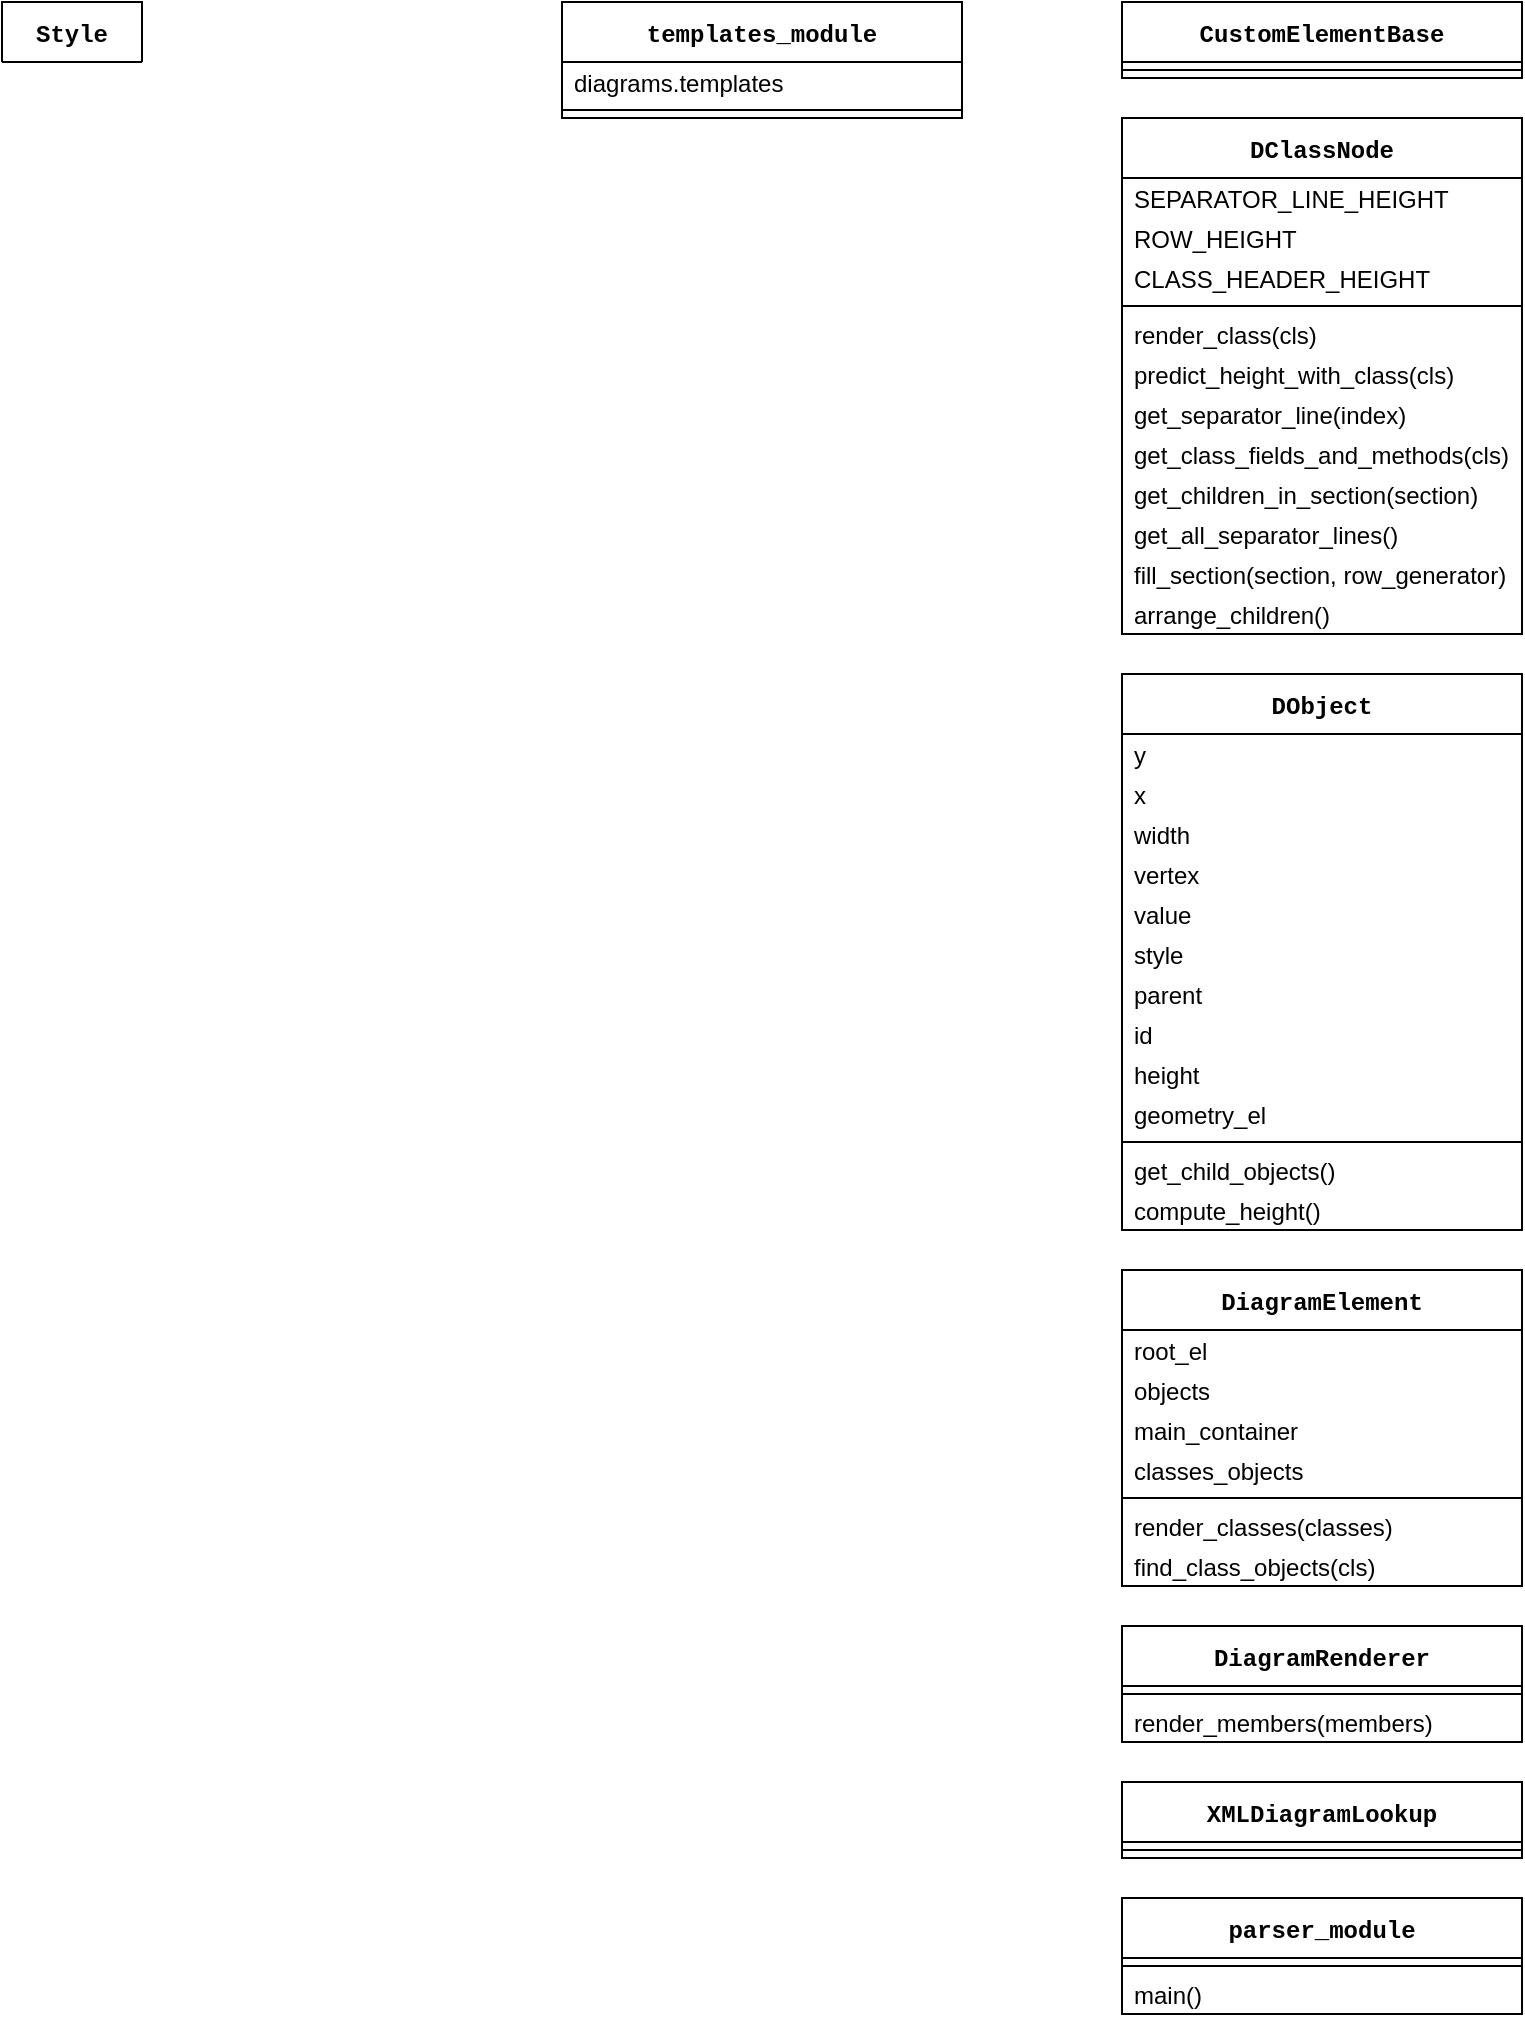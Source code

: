 <mxfile compressed="false">
    <diagram name="Page-1" id="0">
        <mxGraphModel dx="784" dy="430" grid="1" gridSize="10" guides="1" tooltips="1" connect="1" arrows="1" fold="1" page="1" pageScale="1" pageWidth="827" pageHeight="1169" math="0" shadow="0">
            <root>
                <mxCell id="0"/>
                <mxCell id="1" parent="0"/>
                <mxCell id="style_class_node" value="Style" style="swimlane;fontStyle=1;align=center;verticalAlign=middle;childLayout=stackLayout;horizontal=1;startSize=30.0;horizontalStack=0;resizeParent=1;resizeLast=0;collapsible=1;marginBottom=0;rounded=0;shadow=0;strokeWidth=1;fontFamily=Courier New;fillColor=none;" parent="1" vertex="1" collapsed="1">
                    <mxGeometry width="70" height="30" as="geometry">
                        <mxRectangle width="200" height="2458" as="alternateBounds"/>
                    </mxGeometry>
                </mxCell>
                <mxCell id="style_class_node_property_whiteSpace" value="whiteSpace" style="text;strokeColor=none;fillColor=none;align=left;verticalAlign=middle;spacingLeft=4;spacingRight=4;overflow=hidden;rotatable=0;points=[[0,0.5],[1,0.5]];portConstraint=eastwest;" parent="style_class_node" vertex="1">
                    <mxGeometry y="30" width="70" height="20" as="geometry"/>
                </mxCell>
                <mxCell id="style_class_node_property_verticalLabelPosition" value="verticalLabelPosition" style="text;strokeColor=none;fillColor=none;align=left;verticalAlign=middle;spacingLeft=4;spacingRight=4;overflow=hidden;rotatable=0;points=[[0,0.5],[1,0.5]];portConstraint=eastwest;" parent="style_class_node" vertex="1">
                    <mxGeometry y="50" width="70" height="20" as="geometry"/>
                </mxCell>
                <mxCell id="style_class_node_property_verticalAlign" value="verticalAlign" style="text;strokeColor=none;fillColor=none;align=left;verticalAlign=middle;spacingLeft=4;spacingRight=4;overflow=hidden;rotatable=0;points=[[0,0.5],[1,0.5]];portConstraint=eastwest;" parent="style_class_node" vertex="1">
                    <mxGeometry y="70" width="70" height="20" as="geometry"/>
                </mxCell>
                <mxCell id="style_class_node_property_textOpacity" value="textOpacity" style="text;strokeColor=none;fillColor=none;align=left;verticalAlign=middle;spacingLeft=4;spacingRight=4;overflow=hidden;rotatable=0;points=[[0,0.5],[1,0.5]];portConstraint=eastwest;" parent="style_class_node" vertex="1">
                    <mxGeometry y="90" width="70" height="20" as="geometry"/>
                </mxCell>
                <mxCell id="style_class_node_property_textDirection" value="textDirection" style="text;strokeColor=none;fillColor=none;align=left;verticalAlign=middle;spacingLeft=4;spacingRight=4;overflow=hidden;rotatable=0;points=[[0,0.5],[1,0.5]];portConstraint=eastwest;" parent="style_class_node" vertex="1">
                    <mxGeometry y="110" width="70" height="20" as="geometry"/>
                </mxCell>
                <mxCell id="style_class_node_property_targetPortConstraint" value="targetPortConstraint" style="text;strokeColor=none;fillColor=none;align=left;verticalAlign=middle;spacingLeft=4;spacingRight=4;overflow=hidden;rotatable=0;points=[[0,0.5],[1,0.5]];portConstraint=eastwest;" parent="style_class_node" vertex="1">
                    <mxGeometry y="130" width="70" height="20" as="geometry"/>
                </mxCell>
                <mxCell id="style_class_node_property_targetPort" value="targetPort" style="text;strokeColor=none;fillColor=none;align=left;verticalAlign=middle;spacingLeft=4;spacingRight=4;overflow=hidden;rotatable=0;points=[[0,0.5],[1,0.5]];portConstraint=eastwest;" parent="style_class_node" vertex="1">
                    <mxGeometry y="150" width="70" height="20" as="geometry"/>
                </mxCell>
                <mxCell id="style_class_node_property_targetPerimeterSpacing" value="targetPerimeterSpacing" style="text;strokeColor=none;fillColor=none;align=left;verticalAlign=middle;spacingLeft=4;spacingRight=4;overflow=hidden;rotatable=0;points=[[0,0.5],[1,0.5]];portConstraint=eastwest;" parent="style_class_node" vertex="1">
                    <mxGeometry y="170" width="70" height="20" as="geometry"/>
                </mxCell>
                <mxCell id="style_class_node_property_targetJettySize" value="targetJettySize" style="text;strokeColor=none;fillColor=none;align=left;verticalAlign=middle;spacingLeft=4;spacingRight=4;overflow=hidden;rotatable=0;points=[[0,0.5],[1,0.5]];portConstraint=eastwest;" parent="style_class_node" vertex="1">
                    <mxGeometry y="190" width="70" height="20" as="geometry"/>
                </mxCell>
                <mxCell id="style_class_node_property_swimlaneLine" value="swimlaneLine" style="text;strokeColor=none;fillColor=none;align=left;verticalAlign=middle;spacingLeft=4;spacingRight=4;overflow=hidden;rotatable=0;points=[[0,0.5],[1,0.5]];portConstraint=eastwest;" parent="style_class_node" vertex="1">
                    <mxGeometry y="210" width="70" height="20" as="geometry"/>
                </mxCell>
                <mxCell id="style_class_node_property_swimlaneFillColor" value="swimlaneFillColor" style="text;strokeColor=none;fillColor=none;align=left;verticalAlign=middle;spacingLeft=4;spacingRight=4;overflow=hidden;rotatable=0;points=[[0,0.5],[1,0.5]];portConstraint=eastwest;" parent="style_class_node" vertex="1">
                    <mxGeometry y="230" width="70" height="20" as="geometry"/>
                </mxCell>
                <mxCell id="style_class_node_property_style_table" value="style_table" style="text;strokeColor=none;fillColor=none;align=left;verticalAlign=middle;spacingLeft=4;spacingRight=4;overflow=hidden;rotatable=0;points=[[0,0.5],[1,0.5]];portConstraint=eastwest;" parent="style_class_node" vertex="1">
                    <mxGeometry y="250" width="70" height="20" as="geometry"/>
                </mxCell>
                <mxCell id="style_class_node_property_strokeWidth" value="strokeWidth" style="text;strokeColor=none;fillColor=none;align=left;verticalAlign=middle;spacingLeft=4;spacingRight=4;overflow=hidden;rotatable=0;points=[[0,0.5],[1,0.5]];portConstraint=eastwest;" parent="style_class_node" vertex="1">
                    <mxGeometry y="270" width="70" height="20" as="geometry"/>
                </mxCell>
                <mxCell id="style_class_node_property_strokeOpacity" value="strokeOpacity" style="text;strokeColor=none;fillColor=none;align=left;verticalAlign=middle;spacingLeft=4;spacingRight=4;overflow=hidden;rotatable=0;points=[[0,0.5],[1,0.5]];portConstraint=eastwest;" parent="style_class_node" vertex="1">
                    <mxGeometry y="290" width="70" height="20" as="geometry"/>
                </mxCell>
                <mxCell id="style_class_node_property_strokeColor" value="strokeColor" style="text;strokeColor=none;fillColor=none;align=left;verticalAlign=middle;spacingLeft=4;spacingRight=4;overflow=hidden;rotatable=0;points=[[0,0.5],[1,0.5]];portConstraint=eastwest;" parent="style_class_node" vertex="1">
                    <mxGeometry y="310" width="70" height="20" as="geometry"/>
                </mxCell>
                <mxCell id="style_class_node_property_startSize" value="startSize" style="text;strokeColor=none;fillColor=none;align=left;verticalAlign=middle;spacingLeft=4;spacingRight=4;overflow=hidden;rotatable=0;points=[[0,0.5],[1,0.5]];portConstraint=eastwest;" parent="style_class_node" vertex="1">
                    <mxGeometry y="330" width="70" height="20" as="geometry"/>
                </mxCell>
                <mxCell id="style_class_node_property_startFill" value="startFill" style="text;strokeColor=none;fillColor=none;align=left;verticalAlign=middle;spacingLeft=4;spacingRight=4;overflow=hidden;rotatable=0;points=[[0,0.5],[1,0.5]];portConstraint=eastwest;" parent="style_class_node" vertex="1">
                    <mxGeometry y="350" width="70" height="20" as="geometry"/>
                </mxCell>
                <mxCell id="style_class_node_property_startArrow" value="startArrow" style="text;strokeColor=none;fillColor=none;align=left;verticalAlign=middle;spacingLeft=4;spacingRight=4;overflow=hidden;rotatable=0;points=[[0,0.5],[1,0.5]];portConstraint=eastwest;" parent="style_class_node" vertex="1">
                    <mxGeometry y="370" width="70" height="20" as="geometry"/>
                </mxCell>
                <mxCell id="style_class_node_property_spacingTop" value="spacingTop" style="text;strokeColor=none;fillColor=none;align=left;verticalAlign=middle;spacingLeft=4;spacingRight=4;overflow=hidden;rotatable=0;points=[[0,0.5],[1,0.5]];portConstraint=eastwest;" parent="style_class_node" vertex="1">
                    <mxGeometry y="390" width="70" height="20" as="geometry"/>
                </mxCell>
                <mxCell id="style_class_node_property_spacingRight" value="spacingRight" style="text;strokeColor=none;fillColor=none;align=left;verticalAlign=middle;spacingLeft=4;spacingRight=4;overflow=hidden;rotatable=0;points=[[0,0.5],[1,0.5]];portConstraint=eastwest;" parent="style_class_node" vertex="1">
                    <mxGeometry y="410" width="70" height="20" as="geometry"/>
                </mxCell>
                <mxCell id="style_class_node_property_spacingLeft" value="spacingLeft" style="text;strokeColor=none;fillColor=none;align=left;verticalAlign=middle;spacingLeft=4;spacingRight=4;overflow=hidden;rotatable=0;points=[[0,0.5],[1,0.5]];portConstraint=eastwest;" parent="style_class_node" vertex="1">
                    <mxGeometry y="430" width="70" height="20" as="geometry"/>
                </mxCell>
                <mxCell id="style_class_node_property_spacingBottom" value="spacingBottom" style="text;strokeColor=none;fillColor=none;align=left;verticalAlign=middle;spacingLeft=4;spacingRight=4;overflow=hidden;rotatable=0;points=[[0,0.5],[1,0.5]];portConstraint=eastwest;" parent="style_class_node" vertex="1">
                    <mxGeometry y="450" width="70" height="20" as="geometry"/>
                </mxCell>
                <mxCell id="style_class_node_property_spacing" value="spacing" style="text;strokeColor=none;fillColor=none;align=left;verticalAlign=middle;spacingLeft=4;spacingRight=4;overflow=hidden;rotatable=0;points=[[0,0.5],[1,0.5]];portConstraint=eastwest;" parent="style_class_node" vertex="1">
                    <mxGeometry y="470" width="70" height="20" as="geometry"/>
                </mxCell>
                <mxCell id="style_class_node_property_sourcePortConstraint" value="sourcePortConstraint" style="text;strokeColor=none;fillColor=none;align=left;verticalAlign=middle;spacingLeft=4;spacingRight=4;overflow=hidden;rotatable=0;points=[[0,0.5],[1,0.5]];portConstraint=eastwest;" parent="style_class_node" vertex="1">
                    <mxGeometry y="490" width="70" height="20" as="geometry"/>
                </mxCell>
                <mxCell id="style_class_node_property_sourcePort" value="sourcePort" style="text;strokeColor=none;fillColor=none;align=left;verticalAlign=middle;spacingLeft=4;spacingRight=4;overflow=hidden;rotatable=0;points=[[0,0.5],[1,0.5]];portConstraint=eastwest;" parent="style_class_node" vertex="1">
                    <mxGeometry y="510" width="70" height="20" as="geometry"/>
                </mxCell>
                <mxCell id="style_class_node_property_sourcePerimeterSpacing" value="sourcePerimeterSpacing" style="text;strokeColor=none;fillColor=none;align=left;verticalAlign=middle;spacingLeft=4;spacingRight=4;overflow=hidden;rotatable=0;points=[[0,0.5],[1,0.5]];portConstraint=eastwest;" parent="style_class_node" vertex="1">
                    <mxGeometry y="530" width="70" height="20" as="geometry"/>
                </mxCell>
                <mxCell id="style_class_node_property_sourceJettySize" value="sourceJettySize" style="text;strokeColor=none;fillColor=none;align=left;verticalAlign=middle;spacingLeft=4;spacingRight=4;overflow=hidden;rotatable=0;points=[[0,0.5],[1,0.5]];portConstraint=eastwest;" parent="style_class_node" vertex="1">
                    <mxGeometry y="550" width="70" height="20" as="geometry"/>
                </mxCell>
                <mxCell id="style_class_node_property_shape" value="shape" style="text;strokeColor=none;fillColor=none;align=left;verticalAlign=middle;spacingLeft=4;spacingRight=4;overflow=hidden;rotatable=0;points=[[0,0.5],[1,0.5]];portConstraint=eastwest;" parent="style_class_node" vertex="1">
                    <mxGeometry y="570" width="70" height="20" as="geometry"/>
                </mxCell>
                <mxCell id="style_class_node_property_shadow" value="shadow" style="text;strokeColor=none;fillColor=none;align=left;verticalAlign=middle;spacingLeft=4;spacingRight=4;overflow=hidden;rotatable=0;points=[[0,0.5],[1,0.5]];portConstraint=eastwest;" parent="style_class_node" vertex="1">
                    <mxGeometry y="590" width="70" height="20" as="geometry"/>
                </mxCell>
                <mxCell id="style_class_node_property_separatorColor" value="separatorColor" style="text;strokeColor=none;fillColor=none;align=left;verticalAlign=middle;spacingLeft=4;spacingRight=4;overflow=hidden;rotatable=0;points=[[0,0.5],[1,0.5]];portConstraint=eastwest;" parent="style_class_node" vertex="1">
                    <mxGeometry y="610" width="70" height="20" as="geometry"/>
                </mxCell>
                <mxCell id="style_class_node_property_segment" value="segment" style="text;strokeColor=none;fillColor=none;align=left;verticalAlign=middle;spacingLeft=4;spacingRight=4;overflow=hidden;rotatable=0;points=[[0,0.5],[1,0.5]];portConstraint=eastwest;" parent="style_class_node" vertex="1">
                    <mxGeometry y="630" width="70" height="20" as="geometry"/>
                </mxCell>
                <mxCell id="style_class_node_property_routingCenterY" value="routingCenterY" style="text;strokeColor=none;fillColor=none;align=left;verticalAlign=middle;spacingLeft=4;spacingRight=4;overflow=hidden;rotatable=0;points=[[0,0.5],[1,0.5]];portConstraint=eastwest;" parent="style_class_node" vertex="1">
                    <mxGeometry y="650" width="70" height="20" as="geometry"/>
                </mxCell>
                <mxCell id="style_class_node_property_routingCenterX" value="routingCenterX" style="text;strokeColor=none;fillColor=none;align=left;verticalAlign=middle;spacingLeft=4;spacingRight=4;overflow=hidden;rotatable=0;points=[[0,0.5],[1,0.5]];portConstraint=eastwest;" parent="style_class_node" vertex="1">
                    <mxGeometry y="670" width="70" height="20" as="geometry"/>
                </mxCell>
                <mxCell id="style_class_node_property_rounded" value="rounded" style="text;strokeColor=none;fillColor=none;align=left;verticalAlign=middle;spacingLeft=4;spacingRight=4;overflow=hidden;rotatable=0;points=[[0,0.5],[1,0.5]];portConstraint=eastwest;" parent="style_class_node" vertex="1">
                    <mxGeometry y="690" width="70" height="20" as="geometry"/>
                </mxCell>
                <mxCell id="style_class_node_property_rotation" value="rotation" style="text;strokeColor=none;fillColor=none;align=left;verticalAlign=middle;spacingLeft=4;spacingRight=4;overflow=hidden;rotatable=0;points=[[0,0.5],[1,0.5]];portConstraint=eastwest;" parent="style_class_node" vertex="1">
                    <mxGeometry y="710" width="70" height="20" as="geometry"/>
                </mxCell>
                <mxCell id="style_class_node_property_rotatable" value="rotatable" style="text;strokeColor=none;fillColor=none;align=left;verticalAlign=middle;spacingLeft=4;spacingRight=4;overflow=hidden;rotatable=0;points=[[0,0.5],[1,0.5]];portConstraint=eastwest;" parent="style_class_node" vertex="1">
                    <mxGeometry y="730" width="70" height="20" as="geometry"/>
                </mxCell>
                <mxCell id="style_class_node_property_resizeWidth" value="resizeWidth" style="text;strokeColor=none;fillColor=none;align=left;verticalAlign=middle;spacingLeft=4;spacingRight=4;overflow=hidden;rotatable=0;points=[[0,0.5],[1,0.5]];portConstraint=eastwest;" parent="style_class_node" vertex="1">
                    <mxGeometry y="750" width="70" height="20" as="geometry"/>
                </mxCell>
                <mxCell id="style_class_node_property_resizeHeight" value="resizeHeight" style="text;strokeColor=none;fillColor=none;align=left;verticalAlign=middle;spacingLeft=4;spacingRight=4;overflow=hidden;rotatable=0;points=[[0,0.5],[1,0.5]];portConstraint=eastwest;" parent="style_class_node" vertex="1">
                    <mxGeometry y="770" width="70" height="20" as="geometry"/>
                </mxCell>
                <mxCell id="style_class_node_property_resizable" value="resizable" style="text;strokeColor=none;fillColor=none;align=left;verticalAlign=middle;spacingLeft=4;spacingRight=4;overflow=hidden;rotatable=0;points=[[0,0.5],[1,0.5]];portConstraint=eastwest;" parent="style_class_node" vertex="1">
                    <mxGeometry y="790" width="70" height="20" as="geometry"/>
                </mxCell>
                <mxCell id="style_class_node_property_portConstraintRotation" value="portConstraintRotation" style="text;strokeColor=none;fillColor=none;align=left;verticalAlign=middle;spacingLeft=4;spacingRight=4;overflow=hidden;rotatable=0;points=[[0,0.5],[1,0.5]];portConstraint=eastwest;" parent="style_class_node" vertex="1">
                    <mxGeometry y="810" width="70" height="20" as="geometry"/>
                </mxCell>
                <mxCell id="style_class_node_property_portConstraint" value="portConstraint" style="text;strokeColor=none;fillColor=none;align=left;verticalAlign=middle;spacingLeft=4;spacingRight=4;overflow=hidden;rotatable=0;points=[[0,0.5],[1,0.5]];portConstraint=eastwest;" parent="style_class_node" vertex="1">
                    <mxGeometry y="830" width="70" height="20" as="geometry"/>
                </mxCell>
                <mxCell id="style_class_node_property_pointerEvents" value="pointerEvents" style="text;strokeColor=none;fillColor=none;align=left;verticalAlign=middle;spacingLeft=4;spacingRight=4;overflow=hidden;rotatable=0;points=[[0,0.5],[1,0.5]];portConstraint=eastwest;" parent="style_class_node" vertex="1">
                    <mxGeometry y="850" width="70" height="20" as="geometry"/>
                </mxCell>
                <mxCell id="style_class_node_property_perimeterSpacing" value="perimeterSpacing" style="text;strokeColor=none;fillColor=none;align=left;verticalAlign=middle;spacingLeft=4;spacingRight=4;overflow=hidden;rotatable=0;points=[[0,0.5],[1,0.5]];portConstraint=eastwest;" parent="style_class_node" vertex="1">
                    <mxGeometry y="870" width="70" height="20" as="geometry"/>
                </mxCell>
                <mxCell id="style_class_node_property_perimeter" value="perimeter" style="text;strokeColor=none;fillColor=none;align=left;verticalAlign=middle;spacingLeft=4;spacingRight=4;overflow=hidden;rotatable=0;points=[[0,0.5],[1,0.5]];portConstraint=eastwest;" parent="style_class_node" vertex="1">
                    <mxGeometry y="890" width="70" height="20" as="geometry"/>
                </mxCell>
                <mxCell id="style_class_node_property_overflow" value="overflow" style="text;strokeColor=none;fillColor=none;align=left;verticalAlign=middle;spacingLeft=4;spacingRight=4;overflow=hidden;rotatable=0;points=[[0,0.5],[1,0.5]];portConstraint=eastwest;" parent="style_class_node" vertex="1">
                    <mxGeometry y="910" width="70" height="20" as="geometry"/>
                </mxCell>
                <mxCell id="style_class_node_property_orthogonalLoop" value="orthogonalLoop" style="text;strokeColor=none;fillColor=none;align=left;verticalAlign=middle;spacingLeft=4;spacingRight=4;overflow=hidden;rotatable=0;points=[[0,0.5],[1,0.5]];portConstraint=eastwest;" parent="style_class_node" vertex="1">
                    <mxGeometry y="930" width="70" height="20" as="geometry"/>
                </mxCell>
                <mxCell id="style_class_node_property_orthogonal" value="orthogonal" style="text;strokeColor=none;fillColor=none;align=left;verticalAlign=middle;spacingLeft=4;spacingRight=4;overflow=hidden;rotatable=0;points=[[0,0.5],[1,0.5]];portConstraint=eastwest;" parent="style_class_node" vertex="1">
                    <mxGeometry y="950" width="70" height="20" as="geometry"/>
                </mxCell>
                <mxCell id="style_class_node_property_opacity" value="opacity" style="text;strokeColor=none;fillColor=none;align=left;verticalAlign=middle;spacingLeft=4;spacingRight=4;overflow=hidden;rotatable=0;points=[[0,0.5],[1,0.5]];portConstraint=eastwest;" parent="style_class_node" vertex="1">
                    <mxGeometry y="970" width="70" height="20" as="geometry"/>
                </mxCell>
                <mxCell id="style_class_node_property_noLabel" value="noLabel" style="text;strokeColor=none;fillColor=none;align=left;verticalAlign=middle;spacingLeft=4;spacingRight=4;overflow=hidden;rotatable=0;points=[[0,0.5],[1,0.5]];portConstraint=eastwest;" parent="style_class_node" vertex="1">
                    <mxGeometry y="990" width="70" height="20" as="geometry"/>
                </mxCell>
                <mxCell id="style_class_node_property_noEdgeStyle" value="noEdgeStyle" style="text;strokeColor=none;fillColor=none;align=left;verticalAlign=middle;spacingLeft=4;spacingRight=4;overflow=hidden;rotatable=0;points=[[0,0.5],[1,0.5]];portConstraint=eastwest;" parent="style_class_node" vertex="1">
                    <mxGeometry y="1010" width="70" height="20" as="geometry"/>
                </mxCell>
                <mxCell id="style_class_node_property_movable" value="movable" style="text;strokeColor=none;fillColor=none;align=left;verticalAlign=middle;spacingLeft=4;spacingRight=4;overflow=hidden;rotatable=0;points=[[0,0.5],[1,0.5]];portConstraint=eastwest;" parent="style_class_node" vertex="1">
                    <mxGeometry y="1030" width="70" height="20" as="geometry"/>
                </mxCell>
                <mxCell id="style_class_node_property_margin" value="margin" style="text;strokeColor=none;fillColor=none;align=left;verticalAlign=middle;spacingLeft=4;spacingRight=4;overflow=hidden;rotatable=0;points=[[0,0.5],[1,0.5]];portConstraint=eastwest;" parent="style_class_node" vertex="1">
                    <mxGeometry y="1050" width="70" height="20" as="geometry"/>
                </mxCell>
                <mxCell id="style_class_node_property_loopStyle" value="loopStyle" style="text;strokeColor=none;fillColor=none;align=left;verticalAlign=middle;spacingLeft=4;spacingRight=4;overflow=hidden;rotatable=0;points=[[0,0.5],[1,0.5]];portConstraint=eastwest;" parent="style_class_node" vertex="1">
                    <mxGeometry y="1070" width="70" height="20" as="geometry"/>
                </mxCell>
                <mxCell id="style_class_node_property_labelWidth" value="labelWidth" style="text;strokeColor=none;fillColor=none;align=left;verticalAlign=middle;spacingLeft=4;spacingRight=4;overflow=hidden;rotatable=0;points=[[0,0.5],[1,0.5]];portConstraint=eastwest;" parent="style_class_node" vertex="1">
                    <mxGeometry y="1090" width="70" height="20" as="geometry"/>
                </mxCell>
                <mxCell id="style_class_node_property_labelPosition" value="labelPosition" style="text;strokeColor=none;fillColor=none;align=left;verticalAlign=middle;spacingLeft=4;spacingRight=4;overflow=hidden;rotatable=0;points=[[0,0.5],[1,0.5]];portConstraint=eastwest;" parent="style_class_node" vertex="1">
                    <mxGeometry y="1110" width="70" height="20" as="geometry"/>
                </mxCell>
                <mxCell id="style_class_node_property_labelPadding" value="labelPadding" style="text;strokeColor=none;fillColor=none;align=left;verticalAlign=middle;spacingLeft=4;spacingRight=4;overflow=hidden;rotatable=0;points=[[0,0.5],[1,0.5]];portConstraint=eastwest;" parent="style_class_node" vertex="1">
                    <mxGeometry y="1130" width="70" height="20" as="geometry"/>
                </mxCell>
                <mxCell id="style_class_node_property_labelBorderColor" value="labelBorderColor" style="text;strokeColor=none;fillColor=none;align=left;verticalAlign=middle;spacingLeft=4;spacingRight=4;overflow=hidden;rotatable=0;points=[[0,0.5],[1,0.5]];portConstraint=eastwest;" parent="style_class_node" vertex="1">
                    <mxGeometry y="1150" width="70" height="20" as="geometry"/>
                </mxCell>
                <mxCell id="style_class_node_property_labelBackgroundColor" value="labelBackgroundColor" style="text;strokeColor=none;fillColor=none;align=left;verticalAlign=middle;spacingLeft=4;spacingRight=4;overflow=hidden;rotatable=0;points=[[0,0.5],[1,0.5]];portConstraint=eastwest;" parent="style_class_node" vertex="1">
                    <mxGeometry y="1170" width="70" height="20" as="geometry"/>
                </mxCell>
                <mxCell id="style_class_node_property_jettySize" value="jettySize" style="text;strokeColor=none;fillColor=none;align=left;verticalAlign=middle;spacingLeft=4;spacingRight=4;overflow=hidden;rotatable=0;points=[[0,0.5],[1,0.5]];portConstraint=eastwest;" parent="style_class_node" vertex="1">
                    <mxGeometry y="1190" width="70" height="20" as="geometry"/>
                </mxCell>
                <mxCell id="style_class_node_property_indicatorWidth" value="indicatorWidth" style="text;strokeColor=none;fillColor=none;align=left;verticalAlign=middle;spacingLeft=4;spacingRight=4;overflow=hidden;rotatable=0;points=[[0,0.5],[1,0.5]];portConstraint=eastwest;" parent="style_class_node" vertex="1">
                    <mxGeometry y="1210" width="70" height="20" as="geometry"/>
                </mxCell>
                <mxCell id="style_class_node_property_indicatorStrokeColor" value="indicatorStrokeColor" style="text;strokeColor=none;fillColor=none;align=left;verticalAlign=middle;spacingLeft=4;spacingRight=4;overflow=hidden;rotatable=0;points=[[0,0.5],[1,0.5]];portConstraint=eastwest;" parent="style_class_node" vertex="1">
                    <mxGeometry y="1230" width="70" height="20" as="geometry"/>
                </mxCell>
                <mxCell id="style_class_node_property_indicatorSpacing" value="indicatorSpacing" style="text;strokeColor=none;fillColor=none;align=left;verticalAlign=middle;spacingLeft=4;spacingRight=4;overflow=hidden;rotatable=0;points=[[0,0.5],[1,0.5]];portConstraint=eastwest;" parent="style_class_node" vertex="1">
                    <mxGeometry y="1250" width="70" height="20" as="geometry"/>
                </mxCell>
                <mxCell id="style_class_node_property_indicatorShape" value="indicatorShape" style="text;strokeColor=none;fillColor=none;align=left;verticalAlign=middle;spacingLeft=4;spacingRight=4;overflow=hidden;rotatable=0;points=[[0,0.5],[1,0.5]];portConstraint=eastwest;" parent="style_class_node" vertex="1">
                    <mxGeometry y="1270" width="70" height="20" as="geometry"/>
                </mxCell>
                <mxCell id="style_class_node_property_indicatorImage" value="indicatorImage" style="text;strokeColor=none;fillColor=none;align=left;verticalAlign=middle;spacingLeft=4;spacingRight=4;overflow=hidden;rotatable=0;points=[[0,0.5],[1,0.5]];portConstraint=eastwest;" parent="style_class_node" vertex="1">
                    <mxGeometry y="1290" width="70" height="20" as="geometry"/>
                </mxCell>
                <mxCell id="style_class_node_property_indicatorHeight" value="indicatorHeight" style="text;strokeColor=none;fillColor=none;align=left;verticalAlign=middle;spacingLeft=4;spacingRight=4;overflow=hidden;rotatable=0;points=[[0,0.5],[1,0.5]];portConstraint=eastwest;" parent="style_class_node" vertex="1">
                    <mxGeometry y="1310" width="70" height="20" as="geometry"/>
                </mxCell>
                <mxCell id="style_class_node_property_indicatorGradientColor" value="indicatorGradientColor" style="text;strokeColor=none;fillColor=none;align=left;verticalAlign=middle;spacingLeft=4;spacingRight=4;overflow=hidden;rotatable=0;points=[[0,0.5],[1,0.5]];portConstraint=eastwest;" parent="style_class_node" vertex="1">
                    <mxGeometry y="1330" width="70" height="20" as="geometry"/>
                </mxCell>
                <mxCell id="style_class_node_property_indicatorDirection" value="indicatorDirection" style="text;strokeColor=none;fillColor=none;align=left;verticalAlign=middle;spacingLeft=4;spacingRight=4;overflow=hidden;rotatable=0;points=[[0,0.5],[1,0.5]];portConstraint=eastwest;" parent="style_class_node" vertex="1">
                    <mxGeometry y="1350" width="70" height="20" as="geometry"/>
                </mxCell>
                <mxCell id="style_class_node_property_indicatorColor" value="indicatorColor" style="text;strokeColor=none;fillColor=none;align=left;verticalAlign=middle;spacingLeft=4;spacingRight=4;overflow=hidden;rotatable=0;points=[[0,0.5],[1,0.5]];portConstraint=eastwest;" parent="style_class_node" vertex="1">
                    <mxGeometry y="1370" width="70" height="20" as="geometry"/>
                </mxCell>
                <mxCell id="style_class_node_property_imageWidth" value="imageWidth" style="text;strokeColor=none;fillColor=none;align=left;verticalAlign=middle;spacingLeft=4;spacingRight=4;overflow=hidden;rotatable=0;points=[[0,0.5],[1,0.5]];portConstraint=eastwest;" parent="style_class_node" vertex="1">
                    <mxGeometry y="1390" width="70" height="20" as="geometry"/>
                </mxCell>
                <mxCell id="style_class_node_property_imageVerticalAlign" value="imageVerticalAlign" style="text;strokeColor=none;fillColor=none;align=left;verticalAlign=middle;spacingLeft=4;spacingRight=4;overflow=hidden;rotatable=0;points=[[0,0.5],[1,0.5]];portConstraint=eastwest;" parent="style_class_node" vertex="1">
                    <mxGeometry y="1410" width="70" height="20" as="geometry"/>
                </mxCell>
                <mxCell id="style_class_node_property_imageHeight" value="imageHeight" style="text;strokeColor=none;fillColor=none;align=left;verticalAlign=middle;spacingLeft=4;spacingRight=4;overflow=hidden;rotatable=0;points=[[0,0.5],[1,0.5]];portConstraint=eastwest;" parent="style_class_node" vertex="1">
                    <mxGeometry y="1430" width="70" height="20" as="geometry"/>
                </mxCell>
                <mxCell id="style_class_node_property_imageBorder" value="imageBorder" style="text;strokeColor=none;fillColor=none;align=left;verticalAlign=middle;spacingLeft=4;spacingRight=4;overflow=hidden;rotatable=0;points=[[0,0.5],[1,0.5]];portConstraint=eastwest;" parent="style_class_node" vertex="1">
                    <mxGeometry y="1450" width="70" height="20" as="geometry"/>
                </mxCell>
                <mxCell id="style_class_node_property_imageBackground" value="imageBackground" style="text;strokeColor=none;fillColor=none;align=left;verticalAlign=middle;spacingLeft=4;spacingRight=4;overflow=hidden;rotatable=0;points=[[0,0.5],[1,0.5]];portConstraint=eastwest;" parent="style_class_node" vertex="1">
                    <mxGeometry y="1470" width="70" height="20" as="geometry"/>
                </mxCell>
                <mxCell id="style_class_node_property_imageAspect" value="imageAspect" style="text;strokeColor=none;fillColor=none;align=left;verticalAlign=middle;spacingLeft=4;spacingRight=4;overflow=hidden;rotatable=0;points=[[0,0.5],[1,0.5]];portConstraint=eastwest;" parent="style_class_node" vertex="1">
                    <mxGeometry y="1490" width="70" height="20" as="geometry"/>
                </mxCell>
                <mxCell id="style_class_node_property_imageAlign" value="imageAlign" style="text;strokeColor=none;fillColor=none;align=left;verticalAlign=middle;spacingLeft=4;spacingRight=4;overflow=hidden;rotatable=0;points=[[0,0.5],[1,0.5]];portConstraint=eastwest;" parent="style_class_node" vertex="1">
                    <mxGeometry y="1510" width="70" height="20" as="geometry"/>
                </mxCell>
                <mxCell id="style_class_node_property_image" value="image" style="text;strokeColor=none;fillColor=none;align=left;verticalAlign=middle;spacingLeft=4;spacingRight=4;overflow=hidden;rotatable=0;points=[[0,0.5],[1,0.5]];portConstraint=eastwest;" parent="style_class_node" vertex="1">
                    <mxGeometry y="1530" width="70" height="20" as="geometry"/>
                </mxCell>
                <mxCell id="style_class_node_property_horizontal" value="horizontal" style="text;strokeColor=none;fillColor=none;align=left;verticalAlign=middle;spacingLeft=4;spacingRight=4;overflow=hidden;rotatable=0;points=[[0,0.5],[1,0.5]];portConstraint=eastwest;" parent="style_class_node" vertex="1">
                    <mxGeometry y="1550" width="70" height="20" as="geometry"/>
                </mxCell>
                <mxCell id="style_class_node_property_gradientDirection" value="gradientDirection" style="text;strokeColor=none;fillColor=none;align=left;verticalAlign=middle;spacingLeft=4;spacingRight=4;overflow=hidden;rotatable=0;points=[[0,0.5],[1,0.5]];portConstraint=eastwest;" parent="style_class_node" vertex="1">
                    <mxGeometry y="1570" width="70" height="20" as="geometry"/>
                </mxCell>
                <mxCell id="style_class_node_property_gradientColor" value="gradientColor" style="text;strokeColor=none;fillColor=none;align=left;verticalAlign=middle;spacingLeft=4;spacingRight=4;overflow=hidden;rotatable=0;points=[[0,0.5],[1,0.5]];portConstraint=eastwest;" parent="style_class_node" vertex="1">
                    <mxGeometry y="1590" width="70" height="20" as="geometry"/>
                </mxCell>
                <mxCell id="style_class_node_property_glass" value="glass" style="text;strokeColor=none;fillColor=none;align=left;verticalAlign=middle;spacingLeft=4;spacingRight=4;overflow=hidden;rotatable=0;points=[[0,0.5],[1,0.5]];portConstraint=eastwest;" parent="style_class_node" vertex="1">
                    <mxGeometry y="1610" width="70" height="20" as="geometry"/>
                </mxCell>
                <mxCell id="style_class_node_property_fontStyle" value="fontStyle" style="text;strokeColor=none;fillColor=none;align=left;verticalAlign=middle;spacingLeft=4;spacingRight=4;overflow=hidden;rotatable=0;points=[[0,0.5],[1,0.5]];portConstraint=eastwest;" parent="style_class_node" vertex="1">
                    <mxGeometry y="1630" width="70" height="20" as="geometry"/>
                </mxCell>
                <mxCell id="style_class_node_property_fontSize" value="fontSize" style="text;strokeColor=none;fillColor=none;align=left;verticalAlign=middle;spacingLeft=4;spacingRight=4;overflow=hidden;rotatable=0;points=[[0,0.5],[1,0.5]];portConstraint=eastwest;" parent="style_class_node" vertex="1">
                    <mxGeometry y="1650" width="70" height="20" as="geometry"/>
                </mxCell>
                <mxCell id="style_class_node_property_fontFamily" value="fontFamily" style="text;strokeColor=none;fillColor=none;align=left;verticalAlign=middle;spacingLeft=4;spacingRight=4;overflow=hidden;rotatable=0;points=[[0,0.5],[1,0.5]];portConstraint=eastwest;" parent="style_class_node" vertex="1">
                    <mxGeometry y="1670" width="70" height="20" as="geometry"/>
                </mxCell>
                <mxCell id="style_class_node_property_fontColor" value="fontColor" style="text;strokeColor=none;fillColor=none;align=left;verticalAlign=middle;spacingLeft=4;spacingRight=4;overflow=hidden;rotatable=0;points=[[0,0.5],[1,0.5]];portConstraint=eastwest;" parent="style_class_node" vertex="1">
                    <mxGeometry y="1690" width="70" height="20" as="geometry"/>
                </mxCell>
                <mxCell id="style_class_node_property_foldable" value="foldable" style="text;strokeColor=none;fillColor=none;align=left;verticalAlign=middle;spacingLeft=4;spacingRight=4;overflow=hidden;rotatable=0;points=[[0,0.5],[1,0.5]];portConstraint=eastwest;" parent="style_class_node" vertex="1">
                    <mxGeometry y="1710" width="70" height="20" as="geometry"/>
                </mxCell>
                <mxCell id="style_class_node_property_flipV" value="flipV" style="text;strokeColor=none;fillColor=none;align=left;verticalAlign=middle;spacingLeft=4;spacingRight=4;overflow=hidden;rotatable=0;points=[[0,0.5],[1,0.5]];portConstraint=eastwest;" parent="style_class_node" vertex="1">
                    <mxGeometry y="1730" width="70" height="20" as="geometry"/>
                </mxCell>
                <mxCell id="style_class_node_property_flipH" value="flipH" style="text;strokeColor=none;fillColor=none;align=left;verticalAlign=middle;spacingLeft=4;spacingRight=4;overflow=hidden;rotatable=0;points=[[0,0.5],[1,0.5]];portConstraint=eastwest;" parent="style_class_node" vertex="1">
                    <mxGeometry y="1750" width="70" height="20" as="geometry"/>
                </mxCell>
                <mxCell id="style_class_node_property_fixDash" value="fixDash" style="text;strokeColor=none;fillColor=none;align=left;verticalAlign=middle;spacingLeft=4;spacingRight=4;overflow=hidden;rotatable=0;points=[[0,0.5],[1,0.5]];portConstraint=eastwest;" parent="style_class_node" vertex="1">
                    <mxGeometry y="1770" width="70" height="20" as="geometry"/>
                </mxCell>
                <mxCell id="style_class_node_property_fillOpacity" value="fillOpacity" style="text;strokeColor=none;fillColor=none;align=left;verticalAlign=middle;spacingLeft=4;spacingRight=4;overflow=hidden;rotatable=0;points=[[0,0.5],[1,0.5]];portConstraint=eastwest;" parent="style_class_node" vertex="1">
                    <mxGeometry y="1790" width="70" height="20" as="geometry"/>
                </mxCell>
                <mxCell id="style_class_node_property_fillColor" value="fillColor" style="text;strokeColor=none;fillColor=none;align=left;verticalAlign=middle;spacingLeft=4;spacingRight=4;overflow=hidden;rotatable=0;points=[[0,0.5],[1,0.5]];portConstraint=eastwest;" parent="style_class_node" vertex="1">
                    <mxGeometry y="1810" width="70" height="20" as="geometry"/>
                </mxCell>
                <mxCell id="style_class_node_property_exitY" value="exitY" style="text;strokeColor=none;fillColor=none;align=left;verticalAlign=middle;spacingLeft=4;spacingRight=4;overflow=hidden;rotatable=0;points=[[0,0.5],[1,0.5]];portConstraint=eastwest;" parent="style_class_node" vertex="1">
                    <mxGeometry y="1830" width="70" height="20" as="geometry"/>
                </mxCell>
                <mxCell id="style_class_node_property_exitX" value="exitX" style="text;strokeColor=none;fillColor=none;align=left;verticalAlign=middle;spacingLeft=4;spacingRight=4;overflow=hidden;rotatable=0;points=[[0,0.5],[1,0.5]];portConstraint=eastwest;" parent="style_class_node" vertex="1">
                    <mxGeometry y="1850" width="70" height="20" as="geometry"/>
                </mxCell>
                <mxCell id="style_class_node_property_exitPerimeter" value="exitPerimeter" style="text;strokeColor=none;fillColor=none;align=left;verticalAlign=middle;spacingLeft=4;spacingRight=4;overflow=hidden;rotatable=0;points=[[0,0.5],[1,0.5]];portConstraint=eastwest;" parent="style_class_node" vertex="1">
                    <mxGeometry y="1870" width="70" height="20" as="geometry"/>
                </mxCell>
                <mxCell id="style_class_node_property_exitDy" value="exitDy" style="text;strokeColor=none;fillColor=none;align=left;verticalAlign=middle;spacingLeft=4;spacingRight=4;overflow=hidden;rotatable=0;points=[[0,0.5],[1,0.5]];portConstraint=eastwest;" parent="style_class_node" vertex="1">
                    <mxGeometry y="1890" width="70" height="20" as="geometry"/>
                </mxCell>
                <mxCell id="style_class_node_property_exitDx" value="exitDx" style="text;strokeColor=none;fillColor=none;align=left;verticalAlign=middle;spacingLeft=4;spacingRight=4;overflow=hidden;rotatable=0;points=[[0,0.5],[1,0.5]];portConstraint=eastwest;" parent="style_class_node" vertex="1">
                    <mxGeometry y="1910" width="70" height="20" as="geometry"/>
                </mxCell>
                <mxCell id="style_class_node_property_entryY" value="entryY" style="text;strokeColor=none;fillColor=none;align=left;verticalAlign=middle;spacingLeft=4;spacingRight=4;overflow=hidden;rotatable=0;points=[[0,0.5],[1,0.5]];portConstraint=eastwest;" parent="style_class_node" vertex="1">
                    <mxGeometry y="1930" width="70" height="20" as="geometry"/>
                </mxCell>
                <mxCell id="style_class_node_property_entryX" value="entryX" style="text;strokeColor=none;fillColor=none;align=left;verticalAlign=middle;spacingLeft=4;spacingRight=4;overflow=hidden;rotatable=0;points=[[0,0.5],[1,0.5]];portConstraint=eastwest;" parent="style_class_node" vertex="1">
                    <mxGeometry y="1950" width="70" height="20" as="geometry"/>
                </mxCell>
                <mxCell id="style_class_node_property_entryPerimeter" value="entryPerimeter" style="text;strokeColor=none;fillColor=none;align=left;verticalAlign=middle;spacingLeft=4;spacingRight=4;overflow=hidden;rotatable=0;points=[[0,0.5],[1,0.5]];portConstraint=eastwest;" parent="style_class_node" vertex="1">
                    <mxGeometry y="1970" width="70" height="20" as="geometry"/>
                </mxCell>
                <mxCell id="style_class_node_property_entryDy" value="entryDy" style="text;strokeColor=none;fillColor=none;align=left;verticalAlign=middle;spacingLeft=4;spacingRight=4;overflow=hidden;rotatable=0;points=[[0,0.5],[1,0.5]];portConstraint=eastwest;" parent="style_class_node" vertex="1">
                    <mxGeometry y="1990" width="70" height="20" as="geometry"/>
                </mxCell>
                <mxCell id="style_class_node_property_entryDx" value="entryDx" style="text;strokeColor=none;fillColor=none;align=left;verticalAlign=middle;spacingLeft=4;spacingRight=4;overflow=hidden;rotatable=0;points=[[0,0.5],[1,0.5]];portConstraint=eastwest;" parent="style_class_node" vertex="1">
                    <mxGeometry y="2010" width="70" height="20" as="geometry"/>
                </mxCell>
                <mxCell id="style_class_node_property_endSize" value="endSize" style="text;strokeColor=none;fillColor=none;align=left;verticalAlign=middle;spacingLeft=4;spacingRight=4;overflow=hidden;rotatable=0;points=[[0,0.5],[1,0.5]];portConstraint=eastwest;" parent="style_class_node" vertex="1">
                    <mxGeometry y="2030" width="70" height="20" as="geometry"/>
                </mxCell>
                <mxCell id="style_class_node_property_endFill" value="endFill" style="text;strokeColor=none;fillColor=none;align=left;verticalAlign=middle;spacingLeft=4;spacingRight=4;overflow=hidden;rotatable=0;points=[[0,0.5],[1,0.5]];portConstraint=eastwest;" parent="style_class_node" vertex="1">
                    <mxGeometry y="2050" width="70" height="20" as="geometry"/>
                </mxCell>
                <mxCell id="style_class_node_property_endArrow" value="endArrow" style="text;strokeColor=none;fillColor=none;align=left;verticalAlign=middle;spacingLeft=4;spacingRight=4;overflow=hidden;rotatable=0;points=[[0,0.5],[1,0.5]];portConstraint=eastwest;" parent="style_class_node" vertex="1">
                    <mxGeometry y="2070" width="70" height="20" as="geometry"/>
                </mxCell>
                <mxCell id="style_class_node_property_elbow" value="elbow" style="text;strokeColor=none;fillColor=none;align=left;verticalAlign=middle;spacingLeft=4;spacingRight=4;overflow=hidden;rotatable=0;points=[[0,0.5],[1,0.5]];portConstraint=eastwest;" parent="style_class_node" vertex="1">
                    <mxGeometry y="2090" width="70" height="20" as="geometry"/>
                </mxCell>
                <mxCell id="style_class_node_property_editable" value="editable" style="text;strokeColor=none;fillColor=none;align=left;verticalAlign=middle;spacingLeft=4;spacingRight=4;overflow=hidden;rotatable=0;points=[[0,0.5],[1,0.5]];portConstraint=eastwest;" parent="style_class_node" vertex="1">
                    <mxGeometry y="2110" width="70" height="20" as="geometry"/>
                </mxCell>
                <mxCell id="style_class_node_property_edgeStyle" value="edgeStyle" style="text;strokeColor=none;fillColor=none;align=left;verticalAlign=middle;spacingLeft=4;spacingRight=4;overflow=hidden;rotatable=0;points=[[0,0.5],[1,0.5]];portConstraint=eastwest;" parent="style_class_node" vertex="1">
                    <mxGeometry y="2130" width="70" height="20" as="geometry"/>
                </mxCell>
                <mxCell id="style_class_node_property_direction" value="direction" style="text;strokeColor=none;fillColor=none;align=left;verticalAlign=middle;spacingLeft=4;spacingRight=4;overflow=hidden;rotatable=0;points=[[0,0.5],[1,0.5]];portConstraint=eastwest;" parent="style_class_node" vertex="1">
                    <mxGeometry y="2150" width="70" height="20" as="geometry"/>
                </mxCell>
                <mxCell id="style_class_node_property_deletable" value="deletable" style="text;strokeColor=none;fillColor=none;align=left;verticalAlign=middle;spacingLeft=4;spacingRight=4;overflow=hidden;rotatable=0;points=[[0,0.5],[1,0.5]];portConstraint=eastwest;" parent="style_class_node" vertex="1">
                    <mxGeometry y="2170" width="70" height="20" as="geometry"/>
                </mxCell>
                <mxCell id="style_class_node_property_dashed" value="dashed" style="text;strokeColor=none;fillColor=none;align=left;verticalAlign=middle;spacingLeft=4;spacingRight=4;overflow=hidden;rotatable=0;points=[[0,0.5],[1,0.5]];portConstraint=eastwest;" parent="style_class_node" vertex="1">
                    <mxGeometry y="2190" width="70" height="20" as="geometry"/>
                </mxCell>
                <mxCell id="style_class_node_property_dashPattern" value="dashPattern" style="text;strokeColor=none;fillColor=none;align=left;verticalAlign=middle;spacingLeft=4;spacingRight=4;overflow=hidden;rotatable=0;points=[[0,0.5],[1,0.5]];portConstraint=eastwest;" parent="style_class_node" vertex="1">
                    <mxGeometry y="2210" width="70" height="20" as="geometry"/>
                </mxCell>
                <mxCell id="style_class_node_property_curved" value="curved" style="text;strokeColor=none;fillColor=none;align=left;verticalAlign=middle;spacingLeft=4;spacingRight=4;overflow=hidden;rotatable=0;points=[[0,0.5],[1,0.5]];portConstraint=eastwest;" parent="style_class_node" vertex="1">
                    <mxGeometry y="2230" width="70" height="20" as="geometry"/>
                </mxCell>
                <mxCell id="style_class_node_property_cloneable" value="cloneable" style="text;strokeColor=none;fillColor=none;align=left;verticalAlign=middle;spacingLeft=4;spacingRight=4;overflow=hidden;rotatable=0;points=[[0,0.5],[1,0.5]];portConstraint=eastwest;" parent="style_class_node" vertex="1">
                    <mxGeometry y="2250" width="70" height="20" as="geometry"/>
                </mxCell>
                <mxCell id="style_class_node_property_bendable" value="bendable" style="text;strokeColor=none;fillColor=none;align=left;verticalAlign=middle;spacingLeft=4;spacingRight=4;overflow=hidden;rotatable=0;points=[[0,0.5],[1,0.5]];portConstraint=eastwest;" parent="style_class_node" vertex="1">
                    <mxGeometry y="2270" width="70" height="20" as="geometry"/>
                </mxCell>
                <mxCell id="style_class_node_property_backgroundOutline" value="backgroundOutline" style="text;strokeColor=none;fillColor=none;align=left;verticalAlign=middle;spacingLeft=4;spacingRight=4;overflow=hidden;rotatable=0;points=[[0,0.5],[1,0.5]];portConstraint=eastwest;" parent="style_class_node" vertex="1">
                    <mxGeometry y="2290" width="70" height="20" as="geometry"/>
                </mxCell>
                <mxCell id="style_class_node_property_autosize" value="autosize" style="text;strokeColor=none;fillColor=none;align=left;verticalAlign=middle;spacingLeft=4;spacingRight=4;overflow=hidden;rotatable=0;points=[[0,0.5],[1,0.5]];portConstraint=eastwest;" parent="style_class_node" vertex="1">
                    <mxGeometry y="2310" width="70" height="20" as="geometry"/>
                </mxCell>
                <mxCell id="style_class_node_property_aspect" value="aspect" style="text;strokeColor=none;fillColor=none;align=left;verticalAlign=middle;spacingLeft=4;spacingRight=4;overflow=hidden;rotatable=0;points=[[0,0.5],[1,0.5]];portConstraint=eastwest;" parent="style_class_node" vertex="1">
                    <mxGeometry y="2330" width="70" height="20" as="geometry"/>
                </mxCell>
                <mxCell id="style_class_node_property_arcSize" value="arcSize" style="text;strokeColor=none;fillColor=none;align=left;verticalAlign=middle;spacingLeft=4;spacingRight=4;overflow=hidden;rotatable=0;points=[[0,0.5],[1,0.5]];portConstraint=eastwest;" parent="style_class_node" vertex="1">
                    <mxGeometry y="2350" width="70" height="20" as="geometry"/>
                </mxCell>
                <mxCell id="style_class_node_property_anchorPointDirection" value="anchorPointDirection" style="text;strokeColor=none;fillColor=none;align=left;verticalAlign=middle;spacingLeft=4;spacingRight=4;overflow=hidden;rotatable=0;points=[[0,0.5],[1,0.5]];portConstraint=eastwest;" parent="style_class_node" vertex="1">
                    <mxGeometry y="2370" width="70" height="20" as="geometry"/>
                </mxCell>
                <mxCell id="style_class_node_property_align" value="align" style="text;strokeColor=none;fillColor=none;align=left;verticalAlign=middle;spacingLeft=4;spacingRight=4;overflow=hidden;rotatable=0;points=[[0,0.5],[1,0.5]];portConstraint=eastwest;" parent="style_class_node" vertex="1">
                    <mxGeometry y="2390" width="70" height="20" as="geometry"/>
                </mxCell>
                <mxCell id="style_class_node_property_absoluteArcSize" value="absoluteArcSize" style="text;strokeColor=none;fillColor=none;align=left;verticalAlign=middle;spacingLeft=4;spacingRight=4;overflow=hidden;rotatable=0;points=[[0,0.5],[1,0.5]];portConstraint=eastwest;" parent="style_class_node" vertex="1">
                    <mxGeometry y="2410" width="70" height="20" as="geometry"/>
                </mxCell>
                <mxCell id="style_class_node_separator_line_0" value="" style="line;strokeWidth=1;fillColor=none;align=left;verticalAlign=middle;spacingTop=-1;spacingLeft=3;spacingRight=3;rotatable=0;labelPosition=right;points=[];portConstraint=eastwest;" parent="style_class_node" vertex="1">
                    <mxGeometry y="2430" width="70" height="8" as="geometry"/>
                </mxCell>
                <mxCell id="style_class_node_function_from_string" value="from_string(style_string)" style="text;strokeColor=none;fillColor=none;align=left;verticalAlign=middle;spacingLeft=4;spacingRight=4;overflow=hidden;rotatable=0;points=[[0,0.5],[1,0.5]];portConstraint=eastwest;" parent="style_class_node" vertex="1">
                    <mxGeometry y="2438" width="70" height="20" as="geometry"/>
                </mxCell>
                <mxCell id="templates_module_class_node" value="templates_module" style="swimlane;fontStyle=1;align=center;verticalAlign=middle;childLayout=stackLayout;horizontal=1;startSize=30.0;horizontalStack=0;resizeParent=1;resizeLast=0;collapsible=1;marginBottom=0;rounded=0;shadow=0;strokeWidth=1;fontFamily=Courier New;fillColor=none;" parent="1" vertex="1">
                    <mxGeometry x="280" width="200" height="58" as="geometry"/>
                </mxCell>
                <mxCell id="templates_module_class_node_module_diagrams.templates" value="diagrams.templates" style="text;strokeColor=none;fillColor=none;align=left;verticalAlign=middle;spacingLeft=4;spacingRight=4;overflow=hidden;rotatable=0;points=[[0,0.5],[1,0.5]];portConstraint=eastwest;" parent="templates_module_class_node" vertex="1">
                    <mxGeometry y="30" width="200" height="20" as="geometry"/>
                </mxCell>
                <mxCell id="templates_module_class_node_separator_line_0" value="" style="line;strokeWidth=1;fillColor=none;align=left;verticalAlign=middle;spacingTop=-1;spacingLeft=3;spacingRight=3;rotatable=0;labelPosition=right;points=[];portConstraint=eastwest;" parent="templates_module_class_node" vertex="1">
                    <mxGeometry y="50" width="200" height="8" as="geometry"/>
                </mxCell>
                <mxCell id="customelementbase_class_node" value="CustomElementBase" style="swimlane;fontStyle=1;align=center;verticalAlign=middle;childLayout=stackLayout;horizontal=1;startSize=30.0;horizontalStack=0;resizeParent=1;resizeLast=0;collapsible=1;marginBottom=0;rounded=0;shadow=0;strokeWidth=1;fontFamily=Courier New;fillColor=none;" parent="1" vertex="1">
                    <mxGeometry x="560" width="200" height="38" as="geometry"/>
                </mxCell>
                <mxCell id="customelementbase_class_node_separator_line_0" value="" style="line;strokeWidth=1;fillColor=none;align=left;verticalAlign=middle;spacingTop=-1;spacingLeft=3;spacingRight=3;rotatable=0;labelPosition=right;points=[];portConstraint=eastwest;" parent="customelementbase_class_node" vertex="1">
                    <mxGeometry y="30" width="200" height="8" as="geometry"/>
                </mxCell>
                <mxCell id="dclassnode_class_node" value="DClassNode" style="swimlane;fontStyle=1;align=center;verticalAlign=middle;childLayout=stackLayout;horizontal=1;startSize=30.0;horizontalStack=0;resizeParent=1;resizeLast=0;collapsible=1;marginBottom=0;rounded=0;shadow=0;strokeWidth=1;fontFamily=Courier New;fillColor=none;" parent="1" vertex="1">
                    <mxGeometry x="560" y="58" width="200" height="258" as="geometry"/>
                </mxCell>
                <mxCell id="dclassnode_class_node_float_SEPARATOR_LINE_HEIGHT" value="SEPARATOR_LINE_HEIGHT" style="text;strokeColor=none;fillColor=none;align=left;verticalAlign=middle;spacingLeft=4;spacingRight=4;overflow=hidden;rotatable=0;points=[[0,0.5],[1,0.5]];portConstraint=eastwest;" parent="dclassnode_class_node" vertex="1">
                    <mxGeometry y="30" width="200" height="20" as="geometry"/>
                </mxCell>
                <mxCell id="dclassnode_class_node_float_ROW_HEIGHT" value="ROW_HEIGHT" style="text;strokeColor=none;fillColor=none;align=left;verticalAlign=middle;spacingLeft=4;spacingRight=4;overflow=hidden;rotatable=0;points=[[0,0.5],[1,0.5]];portConstraint=eastwest;" parent="dclassnode_class_node" vertex="1">
                    <mxGeometry y="50" width="200" height="20" as="geometry"/>
                </mxCell>
                <mxCell id="dclassnode_class_node_float_CLASS_HEADER_HEIGHT" value="CLASS_HEADER_HEIGHT" style="text;strokeColor=none;fillColor=none;align=left;verticalAlign=middle;spacingLeft=4;spacingRight=4;overflow=hidden;rotatable=0;points=[[0,0.5],[1,0.5]];portConstraint=eastwest;" parent="dclassnode_class_node" vertex="1">
                    <mxGeometry y="70" width="200" height="20" as="geometry"/>
                </mxCell>
                <mxCell id="dclassnode_class_node_separator_line_0" value="" style="line;strokeWidth=1;fillColor=none;align=left;verticalAlign=middle;spacingTop=-1;spacingLeft=3;spacingRight=3;rotatable=0;labelPosition=right;points=[];portConstraint=eastwest;" parent="dclassnode_class_node" vertex="1">
                    <mxGeometry y="90" width="200" height="8" as="geometry"/>
                </mxCell>
                <mxCell id="dclassnode_class_node_function_render_class" value="render_class(cls)" style="text;strokeColor=none;fillColor=none;align=left;verticalAlign=middle;spacingLeft=4;spacingRight=4;overflow=hidden;rotatable=0;points=[[0,0.5],[1,0.5]];portConstraint=eastwest;" parent="dclassnode_class_node" vertex="1">
                    <mxGeometry y="98" width="200" height="20" as="geometry"/>
                </mxCell>
                <mxCell id="dclassnode_class_node_function_predict_height_with_class" value="predict_height_with_class(cls)" style="text;strokeColor=none;fillColor=none;align=left;verticalAlign=middle;spacingLeft=4;spacingRight=4;overflow=hidden;rotatable=0;points=[[0,0.5],[1,0.5]];portConstraint=eastwest;" parent="dclassnode_class_node" vertex="1">
                    <mxGeometry y="118" width="200" height="20" as="geometry"/>
                </mxCell>
                <mxCell id="dclassnode_class_node_function_get_separator_line" value="get_separator_line(index)" style="text;strokeColor=none;fillColor=none;align=left;verticalAlign=middle;spacingLeft=4;spacingRight=4;overflow=hidden;rotatable=0;points=[[0,0.5],[1,0.5]];portConstraint=eastwest;" parent="dclassnode_class_node" vertex="1">
                    <mxGeometry y="138" width="200" height="20" as="geometry"/>
                </mxCell>
                <mxCell id="dclassnode_class_node_function_get_class_fields_and_methods" value="get_class_fields_and_methods(cls)" style="text;strokeColor=none;fillColor=none;align=left;verticalAlign=middle;spacingLeft=4;spacingRight=4;overflow=hidden;rotatable=0;points=[[0,0.5],[1,0.5]];portConstraint=eastwest;" parent="dclassnode_class_node" vertex="1">
                    <mxGeometry y="158" width="200" height="20" as="geometry"/>
                </mxCell>
                <mxCell id="dclassnode_class_node_function_get_children_in_section" value="get_children_in_section(section)" style="text;strokeColor=none;fillColor=none;align=left;verticalAlign=middle;spacingLeft=4;spacingRight=4;overflow=hidden;rotatable=0;points=[[0,0.5],[1,0.5]];portConstraint=eastwest;" parent="dclassnode_class_node" vertex="1">
                    <mxGeometry y="178" width="200" height="20" as="geometry"/>
                </mxCell>
                <mxCell id="dclassnode_class_node_function_get_all_separator_lines" value="get_all_separator_lines()" style="text;strokeColor=none;fillColor=none;align=left;verticalAlign=middle;spacingLeft=4;spacingRight=4;overflow=hidden;rotatable=0;points=[[0,0.5],[1,0.5]];portConstraint=eastwest;" parent="dclassnode_class_node" vertex="1">
                    <mxGeometry y="198" width="200" height="20" as="geometry"/>
                </mxCell>
                <mxCell id="dclassnode_class_node_function_fill_section" value="fill_section(section, row_generator)" style="text;strokeColor=none;fillColor=none;align=left;verticalAlign=middle;spacingLeft=4;spacingRight=4;overflow=hidden;rotatable=0;points=[[0,0.5],[1,0.5]];portConstraint=eastwest;" parent="dclassnode_class_node" vertex="1">
                    <mxGeometry y="218" width="200" height="20" as="geometry"/>
                </mxCell>
                <mxCell id="dclassnode_class_node_function_arrange_children" value="arrange_children()" style="text;strokeColor=none;fillColor=none;align=left;verticalAlign=middle;spacingLeft=4;spacingRight=4;overflow=hidden;rotatable=0;points=[[0,0.5],[1,0.5]];portConstraint=eastwest;" parent="dclassnode_class_node" vertex="1">
                    <mxGeometry y="238" width="200" height="20" as="geometry"/>
                </mxCell>
                <mxCell id="dobject_class_node" value="DObject" style="swimlane;fontStyle=1;align=center;verticalAlign=middle;childLayout=stackLayout;horizontal=1;startSize=30.0;horizontalStack=0;resizeParent=1;resizeLast=0;collapsible=1;marginBottom=0;rounded=0;shadow=0;strokeWidth=1;fontFamily=Courier New;fillColor=none;" parent="1" vertex="1">
                    <mxGeometry x="560" y="336" width="200" height="278" as="geometry"/>
                </mxCell>
                <mxCell id="dobject_class_node_property_y" value="y" style="text;strokeColor=none;fillColor=none;align=left;verticalAlign=middle;spacingLeft=4;spacingRight=4;overflow=hidden;rotatable=0;points=[[0,0.5],[1,0.5]];portConstraint=eastwest;" parent="dobject_class_node" vertex="1">
                    <mxGeometry y="30" width="200" height="20" as="geometry"/>
                </mxCell>
                <mxCell id="dobject_class_node_property_x" value="x" style="text;strokeColor=none;fillColor=none;align=left;verticalAlign=middle;spacingLeft=4;spacingRight=4;overflow=hidden;rotatable=0;points=[[0,0.5],[1,0.5]];portConstraint=eastwest;" parent="dobject_class_node" vertex="1">
                    <mxGeometry y="50" width="200" height="20" as="geometry"/>
                </mxCell>
                <mxCell id="dobject_class_node_property_width" value="width" style="text;strokeColor=none;fillColor=none;align=left;verticalAlign=middle;spacingLeft=4;spacingRight=4;overflow=hidden;rotatable=0;points=[[0,0.5],[1,0.5]];portConstraint=eastwest;" parent="dobject_class_node" vertex="1">
                    <mxGeometry y="70" width="200" height="20" as="geometry"/>
                </mxCell>
                <mxCell id="dobject_class_node_property_vertex" value="vertex" style="text;strokeColor=none;fillColor=none;align=left;verticalAlign=middle;spacingLeft=4;spacingRight=4;overflow=hidden;rotatable=0;points=[[0,0.5],[1,0.5]];portConstraint=eastwest;" parent="dobject_class_node" vertex="1">
                    <mxGeometry y="90" width="200" height="20" as="geometry"/>
                </mxCell>
                <mxCell id="dobject_class_node_property_value" value="value" style="text;strokeColor=none;fillColor=none;align=left;verticalAlign=middle;spacingLeft=4;spacingRight=4;overflow=hidden;rotatable=0;points=[[0,0.5],[1,0.5]];portConstraint=eastwest;" parent="dobject_class_node" vertex="1">
                    <mxGeometry y="110" width="200" height="20" as="geometry"/>
                </mxCell>
                <mxCell id="dobject_class_node_property_style" value="style" style="text;strokeColor=none;fillColor=none;align=left;verticalAlign=middle;spacingLeft=4;spacingRight=4;overflow=hidden;rotatable=0;points=[[0,0.5],[1,0.5]];portConstraint=eastwest;" parent="dobject_class_node" vertex="1">
                    <mxGeometry y="130" width="200" height="20" as="geometry"/>
                </mxCell>
                <mxCell id="dobject_class_node_property_parent" value="parent" style="text;strokeColor=none;fillColor=none;align=left;verticalAlign=middle;spacingLeft=4;spacingRight=4;overflow=hidden;rotatable=0;points=[[0,0.5],[1,0.5]];portConstraint=eastwest;" parent="dobject_class_node" vertex="1">
                    <mxGeometry y="150" width="200" height="20" as="geometry"/>
                </mxCell>
                <mxCell id="dobject_class_node_property_id" value="id" style="text;strokeColor=none;fillColor=none;align=left;verticalAlign=middle;spacingLeft=4;spacingRight=4;overflow=hidden;rotatable=0;points=[[0,0.5],[1,0.5]];portConstraint=eastwest;" parent="dobject_class_node" vertex="1">
                    <mxGeometry y="170" width="200" height="20" as="geometry"/>
                </mxCell>
                <mxCell id="dobject_class_node_property_height" value="height" style="text;strokeColor=none;fillColor=none;align=left;verticalAlign=middle;spacingLeft=4;spacingRight=4;overflow=hidden;rotatable=0;points=[[0,0.5],[1,0.5]];portConstraint=eastwest;" parent="dobject_class_node" vertex="1">
                    <mxGeometry y="190" width="200" height="20" as="geometry"/>
                </mxCell>
                <mxCell id="dobject_class_node_property_geometry_el" value="geometry_el" style="text;strokeColor=none;fillColor=none;align=left;verticalAlign=middle;spacingLeft=4;spacingRight=4;overflow=hidden;rotatable=0;points=[[0,0.5],[1,0.5]];portConstraint=eastwest;" parent="dobject_class_node" vertex="1">
                    <mxGeometry y="210" width="200" height="20" as="geometry"/>
                </mxCell>
                <mxCell id="dobject_class_node_separator_line_0" value="" style="line;strokeWidth=1;fillColor=none;align=left;verticalAlign=middle;spacingTop=-1;spacingLeft=3;spacingRight=3;rotatable=0;labelPosition=right;points=[];portConstraint=eastwest;" parent="dobject_class_node" vertex="1">
                    <mxGeometry y="230" width="200" height="8" as="geometry"/>
                </mxCell>
                <mxCell id="dobject_class_node_function_get_child_objects" value="get_child_objects()" style="text;strokeColor=none;fillColor=none;align=left;verticalAlign=middle;spacingLeft=4;spacingRight=4;overflow=hidden;rotatable=0;points=[[0,0.5],[1,0.5]];portConstraint=eastwest;" parent="dobject_class_node" vertex="1">
                    <mxGeometry y="238" width="200" height="20" as="geometry"/>
                </mxCell>
                <mxCell id="dobject_class_node_function_compute_height" value="compute_height()" style="text;strokeColor=none;fillColor=none;align=left;verticalAlign=middle;spacingLeft=4;spacingRight=4;overflow=hidden;rotatable=0;points=[[0,0.5],[1,0.5]];portConstraint=eastwest;" parent="dobject_class_node" vertex="1">
                    <mxGeometry y="258" width="200" height="20" as="geometry"/>
                </mxCell>
                <mxCell id="diagramelement_class_node" value="DiagramElement" style="swimlane;fontStyle=1;align=center;verticalAlign=middle;childLayout=stackLayout;horizontal=1;startSize=30.0;horizontalStack=0;resizeParent=1;resizeLast=0;collapsible=1;marginBottom=0;rounded=0;shadow=0;strokeWidth=1;fontFamily=Courier New;fillColor=none;" parent="1" vertex="1">
                    <mxGeometry x="560" y="634" width="200" height="158" as="geometry"/>
                </mxCell>
                <mxCell id="diagramelement_class_node_property_root_el" value="root_el" style="text;strokeColor=none;fillColor=none;align=left;verticalAlign=middle;spacingLeft=4;spacingRight=4;overflow=hidden;rotatable=0;points=[[0,0.5],[1,0.5]];portConstraint=eastwest;" parent="diagramelement_class_node" vertex="1">
                    <mxGeometry y="30" width="200" height="20" as="geometry"/>
                </mxCell>
                <mxCell id="diagramelement_class_node_property_objects" value="objects" style="text;strokeColor=none;fillColor=none;align=left;verticalAlign=middle;spacingLeft=4;spacingRight=4;overflow=hidden;rotatable=0;points=[[0,0.5],[1,0.5]];portConstraint=eastwest;" parent="diagramelement_class_node" vertex="1">
                    <mxGeometry y="50" width="200" height="20" as="geometry"/>
                </mxCell>
                <mxCell id="diagramelement_class_node_property_main_container" value="main_container" style="text;strokeColor=none;fillColor=none;align=left;verticalAlign=middle;spacingLeft=4;spacingRight=4;overflow=hidden;rotatable=0;points=[[0,0.5],[1,0.5]];portConstraint=eastwest;" parent="diagramelement_class_node" vertex="1">
                    <mxGeometry y="70" width="200" height="20" as="geometry"/>
                </mxCell>
                <mxCell id="diagramelement_class_node_property_classes_objects" value="classes_objects" style="text;strokeColor=none;fillColor=none;align=left;verticalAlign=middle;spacingLeft=4;spacingRight=4;overflow=hidden;rotatable=0;points=[[0,0.5],[1,0.5]];portConstraint=eastwest;" parent="diagramelement_class_node" vertex="1">
                    <mxGeometry y="90" width="200" height="20" as="geometry"/>
                </mxCell>
                <mxCell id="diagramelement_class_node_separator_line_0" value="" style="line;strokeWidth=1;fillColor=none;align=left;verticalAlign=middle;spacingTop=-1;spacingLeft=3;spacingRight=3;rotatable=0;labelPosition=right;points=[];portConstraint=eastwest;" parent="diagramelement_class_node" vertex="1">
                    <mxGeometry y="110" width="200" height="8" as="geometry"/>
                </mxCell>
                <mxCell id="diagramelement_class_node_function_render_classes" value="render_classes(classes)" style="text;strokeColor=none;fillColor=none;align=left;verticalAlign=middle;spacingLeft=4;spacingRight=4;overflow=hidden;rotatable=0;points=[[0,0.5],[1,0.5]];portConstraint=eastwest;" parent="diagramelement_class_node" vertex="1">
                    <mxGeometry y="118" width="200" height="20" as="geometry"/>
                </mxCell>
                <mxCell id="diagramelement_class_node_function_find_class_objects" value="find_class_objects(cls)" style="text;strokeColor=none;fillColor=none;align=left;verticalAlign=middle;spacingLeft=4;spacingRight=4;overflow=hidden;rotatable=0;points=[[0,0.5],[1,0.5]];portConstraint=eastwest;" parent="diagramelement_class_node" vertex="1">
                    <mxGeometry y="138" width="200" height="20" as="geometry"/>
                </mxCell>
                <mxCell id="diagramrenderer_class_node" value="DiagramRenderer" style="swimlane;fontStyle=1;align=center;verticalAlign=middle;childLayout=stackLayout;horizontal=1;startSize=30.0;horizontalStack=0;resizeParent=1;resizeLast=0;collapsible=1;marginBottom=0;rounded=0;shadow=0;strokeWidth=1;fontFamily=Courier New;fillColor=none;" parent="1" vertex="1">
                    <mxGeometry x="560" y="812" width="200" height="58" as="geometry"/>
                </mxCell>
                <mxCell id="diagramrenderer_class_node_separator_line_0" value="" style="line;strokeWidth=1;fillColor=none;align=left;verticalAlign=middle;spacingTop=-1;spacingLeft=3;spacingRight=3;rotatable=0;labelPosition=right;points=[];portConstraint=eastwest;" parent="diagramrenderer_class_node" vertex="1">
                    <mxGeometry y="30" width="200" height="8" as="geometry"/>
                </mxCell>
                <mxCell id="diagramrenderer_class_node_function_render_members" value="render_members(members)" style="text;strokeColor=none;fillColor=none;align=left;verticalAlign=middle;spacingLeft=4;spacingRight=4;overflow=hidden;rotatable=0;points=[[0,0.5],[1,0.5]];portConstraint=eastwest;" parent="diagramrenderer_class_node" vertex="1">
                    <mxGeometry y="38" width="200" height="20" as="geometry"/>
                </mxCell>
                <mxCell id="xmldiagramlookup_class_node" value="XMLDiagramLookup" style="swimlane;fontStyle=1;align=center;verticalAlign=middle;childLayout=stackLayout;horizontal=1;startSize=30.0;horizontalStack=0;resizeParent=1;resizeLast=0;collapsible=1;marginBottom=0;rounded=0;shadow=0;strokeWidth=1;fontFamily=Courier New;fillColor=none;" parent="1" vertex="1">
                    <mxGeometry x="560" y="890" width="200" height="38" as="geometry"/>
                </mxCell>
                <mxCell id="xmldiagramlookup_class_node_separator_line_0" value="" style="line;strokeWidth=1;fillColor=none;align=left;verticalAlign=middle;spacingTop=-1;spacingLeft=3;spacingRight=3;rotatable=0;labelPosition=right;points=[];portConstraint=eastwest;" parent="xmldiagramlookup_class_node" vertex="1">
                    <mxGeometry y="30" width="200" height="8" as="geometry"/>
                </mxCell>
                <mxCell id="parser_module_class_node" value="parser_module" style="swimlane;fontStyle=1;align=center;verticalAlign=middle;childLayout=stackLayout;horizontal=1;startSize=30.0;horizontalStack=0;resizeParent=1;resizeLast=0;collapsible=1;marginBottom=0;rounded=0;shadow=0;strokeWidth=1;fontFamily=Courier New;fillColor=none;" parent="1" vertex="1">
                    <mxGeometry x="560" y="948" width="200" height="58" as="geometry"/>
                </mxCell>
                <mxCell id="parser_module_class_node_separator_line_0" value="" style="line;strokeWidth=1;fillColor=none;align=left;verticalAlign=middle;spacingTop=-1;spacingLeft=3;spacingRight=3;rotatable=0;labelPosition=right;points=[];portConstraint=eastwest;" parent="parser_module_class_node" vertex="1">
                    <mxGeometry y="30" width="200" height="8" as="geometry"/>
                </mxCell>
                <mxCell id="parser_module_class_node_function_main" value="main()" style="text;strokeColor=none;fillColor=none;align=left;verticalAlign=middle;spacingLeft=4;spacingRight=4;overflow=hidden;rotatable=0;points=[[0,0.5],[1,0.5]];portConstraint=eastwest;" parent="parser_module_class_node" vertex="1">
                    <mxGeometry y="38" width="200" height="20" as="geometry"/>
                </mxCell>
            </root>
        </mxGraphModel>
    </diagram>
</mxfile>